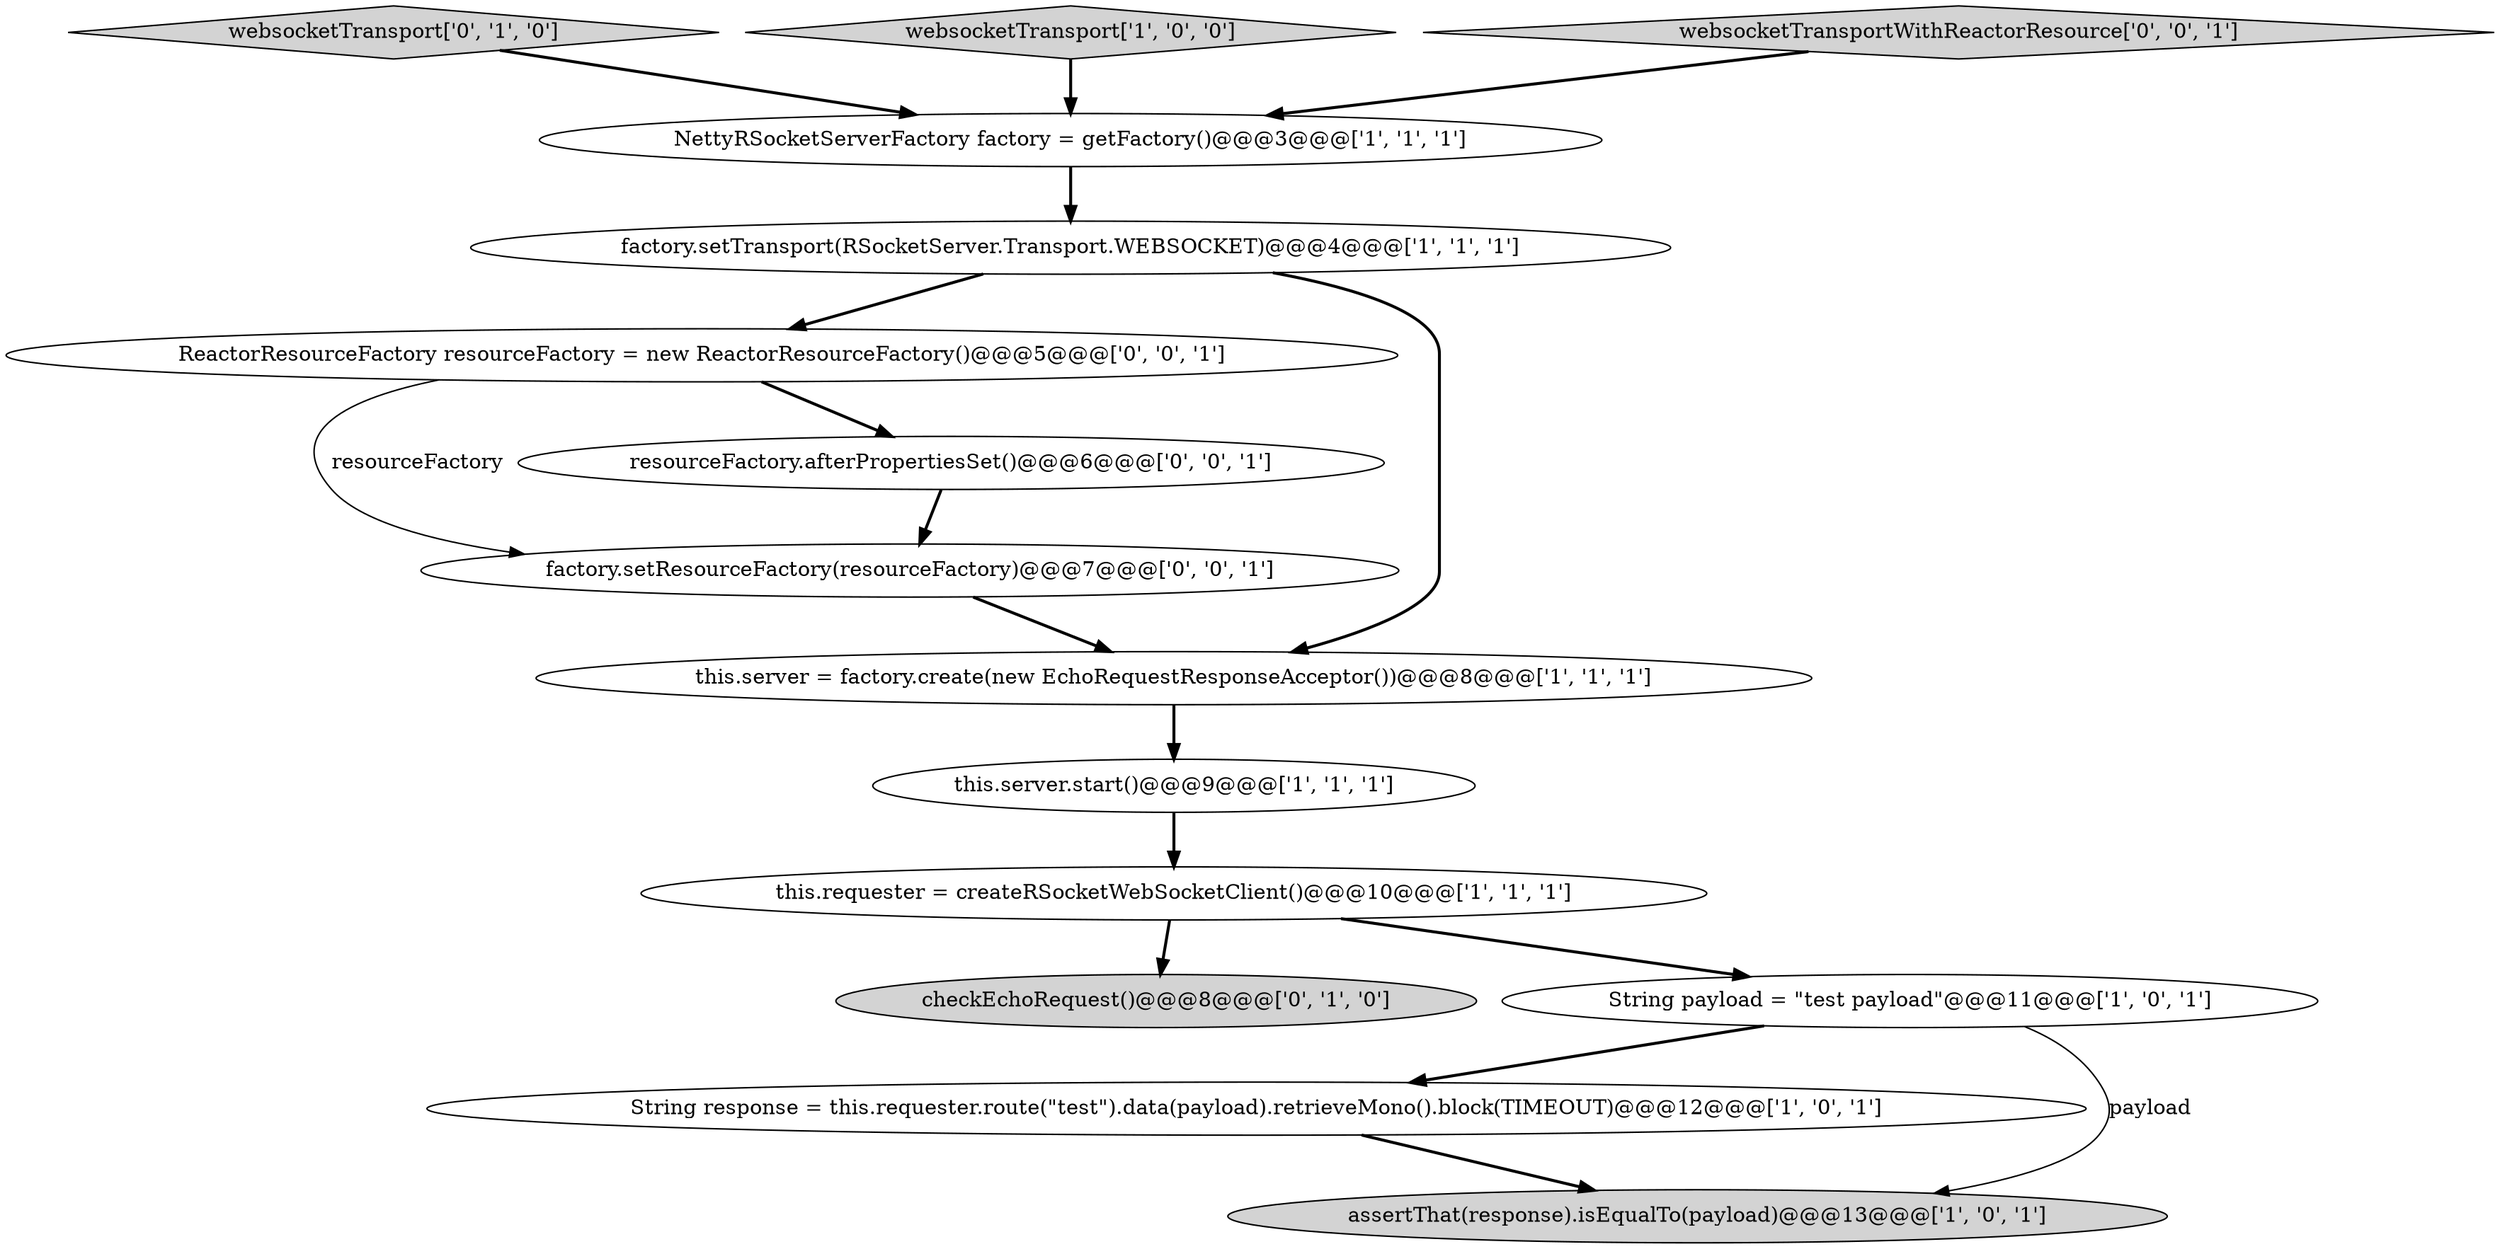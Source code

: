 digraph {
2 [style = filled, label = "this.requester = createRSocketWebSocketClient()@@@10@@@['1', '1', '1']", fillcolor = white, shape = ellipse image = "AAA0AAABBB1BBB"];
14 [style = filled, label = "factory.setResourceFactory(resourceFactory)@@@7@@@['0', '0', '1']", fillcolor = white, shape = ellipse image = "AAA0AAABBB3BBB"];
9 [style = filled, label = "websocketTransport['0', '1', '0']", fillcolor = lightgray, shape = diamond image = "AAA0AAABBB2BBB"];
13 [style = filled, label = "resourceFactory.afterPropertiesSet()@@@6@@@['0', '0', '1']", fillcolor = white, shape = ellipse image = "AAA0AAABBB3BBB"];
10 [style = filled, label = "checkEchoRequest()@@@8@@@['0', '1', '0']", fillcolor = lightgray, shape = ellipse image = "AAA0AAABBB2BBB"];
7 [style = filled, label = "NettyRSocketServerFactory factory = getFactory()@@@3@@@['1', '1', '1']", fillcolor = white, shape = ellipse image = "AAA0AAABBB1BBB"];
1 [style = filled, label = "String response = this.requester.route(\"test\").data(payload).retrieveMono().block(TIMEOUT)@@@12@@@['1', '0', '1']", fillcolor = white, shape = ellipse image = "AAA0AAABBB1BBB"];
5 [style = filled, label = "websocketTransport['1', '0', '0']", fillcolor = lightgray, shape = diamond image = "AAA0AAABBB1BBB"];
11 [style = filled, label = "ReactorResourceFactory resourceFactory = new ReactorResourceFactory()@@@5@@@['0', '0', '1']", fillcolor = white, shape = ellipse image = "AAA0AAABBB3BBB"];
12 [style = filled, label = "websocketTransportWithReactorResource['0', '0', '1']", fillcolor = lightgray, shape = diamond image = "AAA0AAABBB3BBB"];
8 [style = filled, label = "this.server = factory.create(new EchoRequestResponseAcceptor())@@@8@@@['1', '1', '1']", fillcolor = white, shape = ellipse image = "AAA0AAABBB1BBB"];
3 [style = filled, label = "String payload = \"test payload\"@@@11@@@['1', '0', '1']", fillcolor = white, shape = ellipse image = "AAA0AAABBB1BBB"];
6 [style = filled, label = "this.server.start()@@@9@@@['1', '1', '1']", fillcolor = white, shape = ellipse image = "AAA0AAABBB1BBB"];
4 [style = filled, label = "assertThat(response).isEqualTo(payload)@@@13@@@['1', '0', '1']", fillcolor = lightgray, shape = ellipse image = "AAA0AAABBB1BBB"];
0 [style = filled, label = "factory.setTransport(RSocketServer.Transport.WEBSOCKET)@@@4@@@['1', '1', '1']", fillcolor = white, shape = ellipse image = "AAA0AAABBB1BBB"];
5->7 [style = bold, label=""];
0->11 [style = bold, label=""];
1->4 [style = bold, label=""];
14->8 [style = bold, label=""];
7->0 [style = bold, label=""];
8->6 [style = bold, label=""];
11->14 [style = solid, label="resourceFactory"];
3->1 [style = bold, label=""];
9->7 [style = bold, label=""];
2->10 [style = bold, label=""];
3->4 [style = solid, label="payload"];
13->14 [style = bold, label=""];
12->7 [style = bold, label=""];
11->13 [style = bold, label=""];
2->3 [style = bold, label=""];
0->8 [style = bold, label=""];
6->2 [style = bold, label=""];
}
